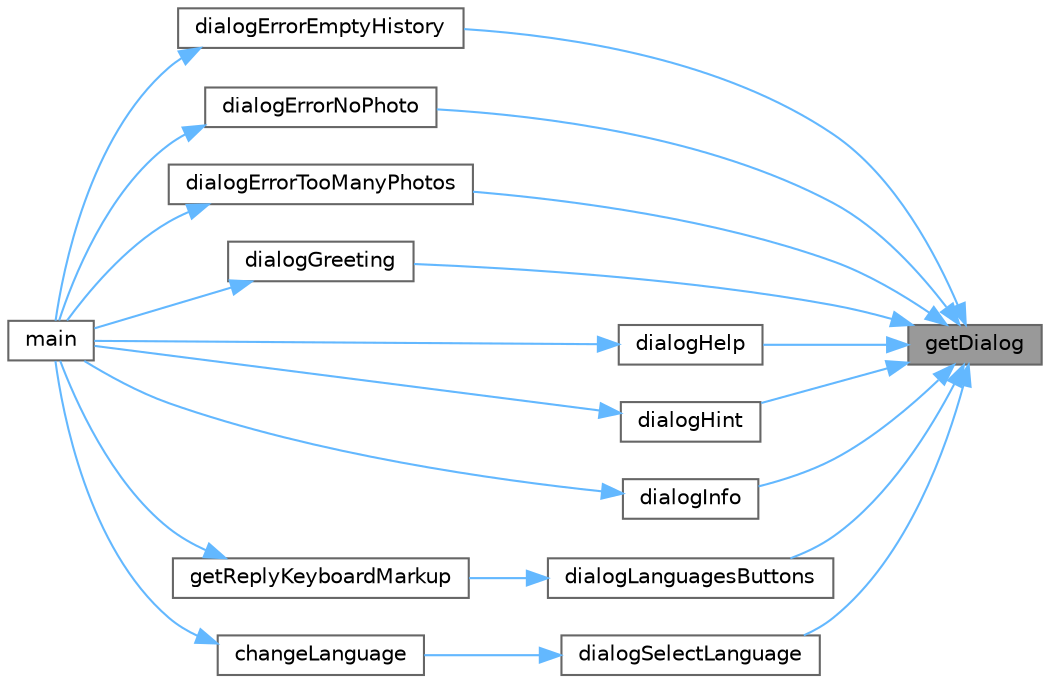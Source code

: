 digraph "getDialog"
{
 // LATEX_PDF_SIZE
  bgcolor="transparent";
  edge [fontname=Helvetica,fontsize=10,labelfontname=Helvetica,labelfontsize=10];
  node [fontname=Helvetica,fontsize=10,shape=box,height=0.2,width=0.4];
  rankdir="RL";
  Node1 [label="getDialog",height=0.2,width=0.4,color="gray40", fillcolor="grey60", style="filled", fontcolor="black",tooltip="Функция получения диалога"];
  Node1 -> Node2 [dir="back",color="steelblue1",style="solid"];
  Node2 [label="dialogErrorEmptyHistory",height=0.2,width=0.4,color="grey40", fillcolor="white", style="filled",URL="$dialogs_8h.html#a60709d434b7d5534c1ab08ecffbd7661",tooltip="Функция получения текста ошибки отсутствия истории запросов"];
  Node2 -> Node3 [dir="back",color="steelblue1",style="solid"];
  Node3 [label="main",height=0.2,width=0.4,color="grey40", fillcolor="white", style="filled",URL="$cursovaya_8cpp.html#ae66f6b31b5ad750f1fe042a706a4e3d4",tooltip="Точка входа в приложение"];
  Node1 -> Node4 [dir="back",color="steelblue1",style="solid"];
  Node4 [label="dialogErrorNoPhoto",height=0.2,width=0.4,color="grey40", fillcolor="white", style="filled",URL="$dialogs_8h.html#ac5d0a556a84f6f0fdd486463c35155b5",tooltip="Функция получения текста ошибки отсутствия фото"];
  Node4 -> Node3 [dir="back",color="steelblue1",style="solid"];
  Node1 -> Node5 [dir="back",color="steelblue1",style="solid"];
  Node5 [label="dialogErrorTooManyPhotos",height=0.2,width=0.4,color="grey40", fillcolor="white", style="filled",URL="$dialogs_8h.html#a587d6340f84849a7cb09cace3f97cc44",tooltip="Функция получения текста ошибки прывышения количества фотографий"];
  Node5 -> Node3 [dir="back",color="steelblue1",style="solid"];
  Node1 -> Node6 [dir="back",color="steelblue1",style="solid"];
  Node6 [label="dialogGreeting",height=0.2,width=0.4,color="grey40", fillcolor="white", style="filled",URL="$dialogs_8h.html#a559f5a14ccb81f21075b5b7294bcfd1c",tooltip="Функция получения диалога приветствия"];
  Node6 -> Node3 [dir="back",color="steelblue1",style="solid"];
  Node1 -> Node7 [dir="back",color="steelblue1",style="solid"];
  Node7 [label="dialogHelp",height=0.2,width=0.4,color="grey40", fillcolor="white", style="filled",URL="$dialogs_8h.html#aae6622f674c2934dd48b08328391a3c3",tooltip="Функция получения текста справки"];
  Node7 -> Node3 [dir="back",color="steelblue1",style="solid"];
  Node1 -> Node8 [dir="back",color="steelblue1",style="solid"];
  Node8 [label="dialogHint",height=0.2,width=0.4,color="grey40", fillcolor="white", style="filled",URL="$dialogs_8h.html#a87607e98dcf23cff0bed92b7efe39465",tooltip="Функция получения текста подсказки"];
  Node8 -> Node3 [dir="back",color="steelblue1",style="solid"];
  Node1 -> Node9 [dir="back",color="steelblue1",style="solid"];
  Node9 [label="dialogInfo",height=0.2,width=0.4,color="grey40", fillcolor="white", style="filled",URL="$dialogs_8h.html#a475efb530cfaab87a4718869cca8639e",tooltip="Функция получения информации о боте"];
  Node9 -> Node3 [dir="back",color="steelblue1",style="solid"];
  Node1 -> Node10 [dir="back",color="steelblue1",style="solid"];
  Node10 [label="dialogLanguagesButtons",height=0.2,width=0.4,color="grey40", fillcolor="white", style="filled",URL="$dialogs_8h.html#abccf0729d4972f706dce48b73d3b2b6a",tooltip="Функция получения подписи кнопки смены языка"];
  Node10 -> Node11 [dir="back",color="steelblue1",style="solid"];
  Node11 [label="getReplyKeyboardMarkup",height=0.2,width=0.4,color="grey40", fillcolor="white", style="filled",URL="$cursovaya_8cpp.html#afb712dc6852069deebdc10280e811305",tooltip="Функция получения клавиатуры для выбора языка"];
  Node11 -> Node3 [dir="back",color="steelblue1",style="solid"];
  Node1 -> Node12 [dir="back",color="steelblue1",style="solid"];
  Node12 [label="dialogSelectLanguage",height=0.2,width=0.4,color="grey40", fillcolor="white", style="filled",URL="$dialogs_8h.html#add8ec8cb6a7fbfb070fe37ea991a8a0d",tooltip="Функция получения диалога смены языка"];
  Node12 -> Node13 [dir="back",color="steelblue1",style="solid"];
  Node13 [label="changeLanguage",height=0.2,width=0.4,color="grey40", fillcolor="white", style="filled",URL="$cursovaya_8cpp.html#aaab5e40c5651939de700fd45f93f39f1",tooltip="Процедура смены языка пользовательского интерфейса бота"];
  Node13 -> Node3 [dir="back",color="steelblue1",style="solid"];
}
